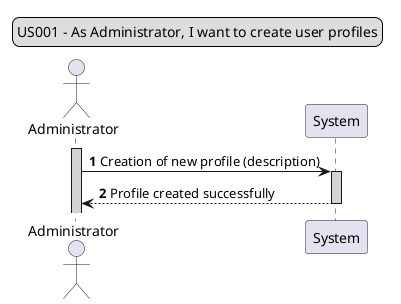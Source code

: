 @startuml
'https://plantuml.com/sequence-diagram

legend top
US001 - As Administrator, I want to create user profiles
end legend

autonumber
autoactivate on
actor Administrator as Administrator
activate Administrator #lightgrey
Administrator -> System #lightgrey : Creation of new profile (description)
System --> Administrator: Profile created successfully


@enduml